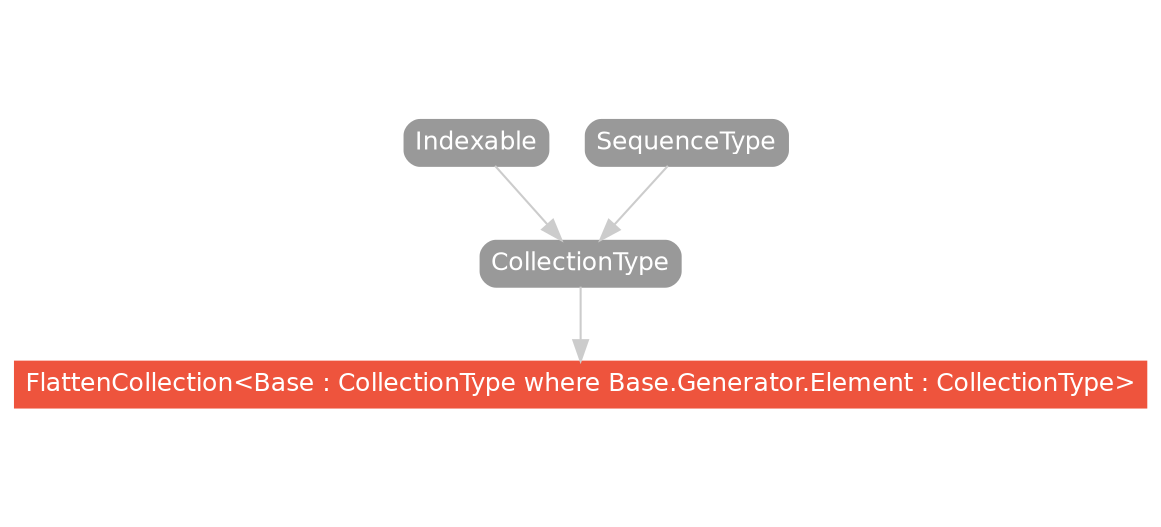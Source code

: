 strict digraph "FlattenCollection<Base : CollectionType where Base.Generator.Element : CollectionType> - Type Hierarchy - SwiftDoc.org" {
    pad="0.1,0.8"
    node [shape=box, style="filled,rounded", color="#999999", fillcolor="#999999", fontcolor=white, fontname=Helvetica, fontnames="Helvetica,sansserif", fontsize=12, margin="0.07,0.05", height="0.3"]
    edge [color="#cccccc"]
    "CollectionType" [URL="/protocol/CollectionType/hierarchy/"]
    "FlattenCollection<Base : CollectionType where Base.Generator.Element : CollectionType>" [URL="/type/FlattenCollection/", style="filled", fillcolor="#ee543d", color="#ee543d"]
    "Indexable" [URL="/protocol/Indexable/hierarchy/"]
    "SequenceType" [URL="/protocol/SequenceType/hierarchy/"]    "CollectionType" -> "FlattenCollection<Base : CollectionType where Base.Generator.Element : CollectionType>"
    "Indexable" -> "CollectionType"
    "SequenceType" -> "CollectionType"
    subgraph Types {
        rank = max; "FlattenCollection<Base : CollectionType where Base.Generator.Element : CollectionType>";
    }
}
